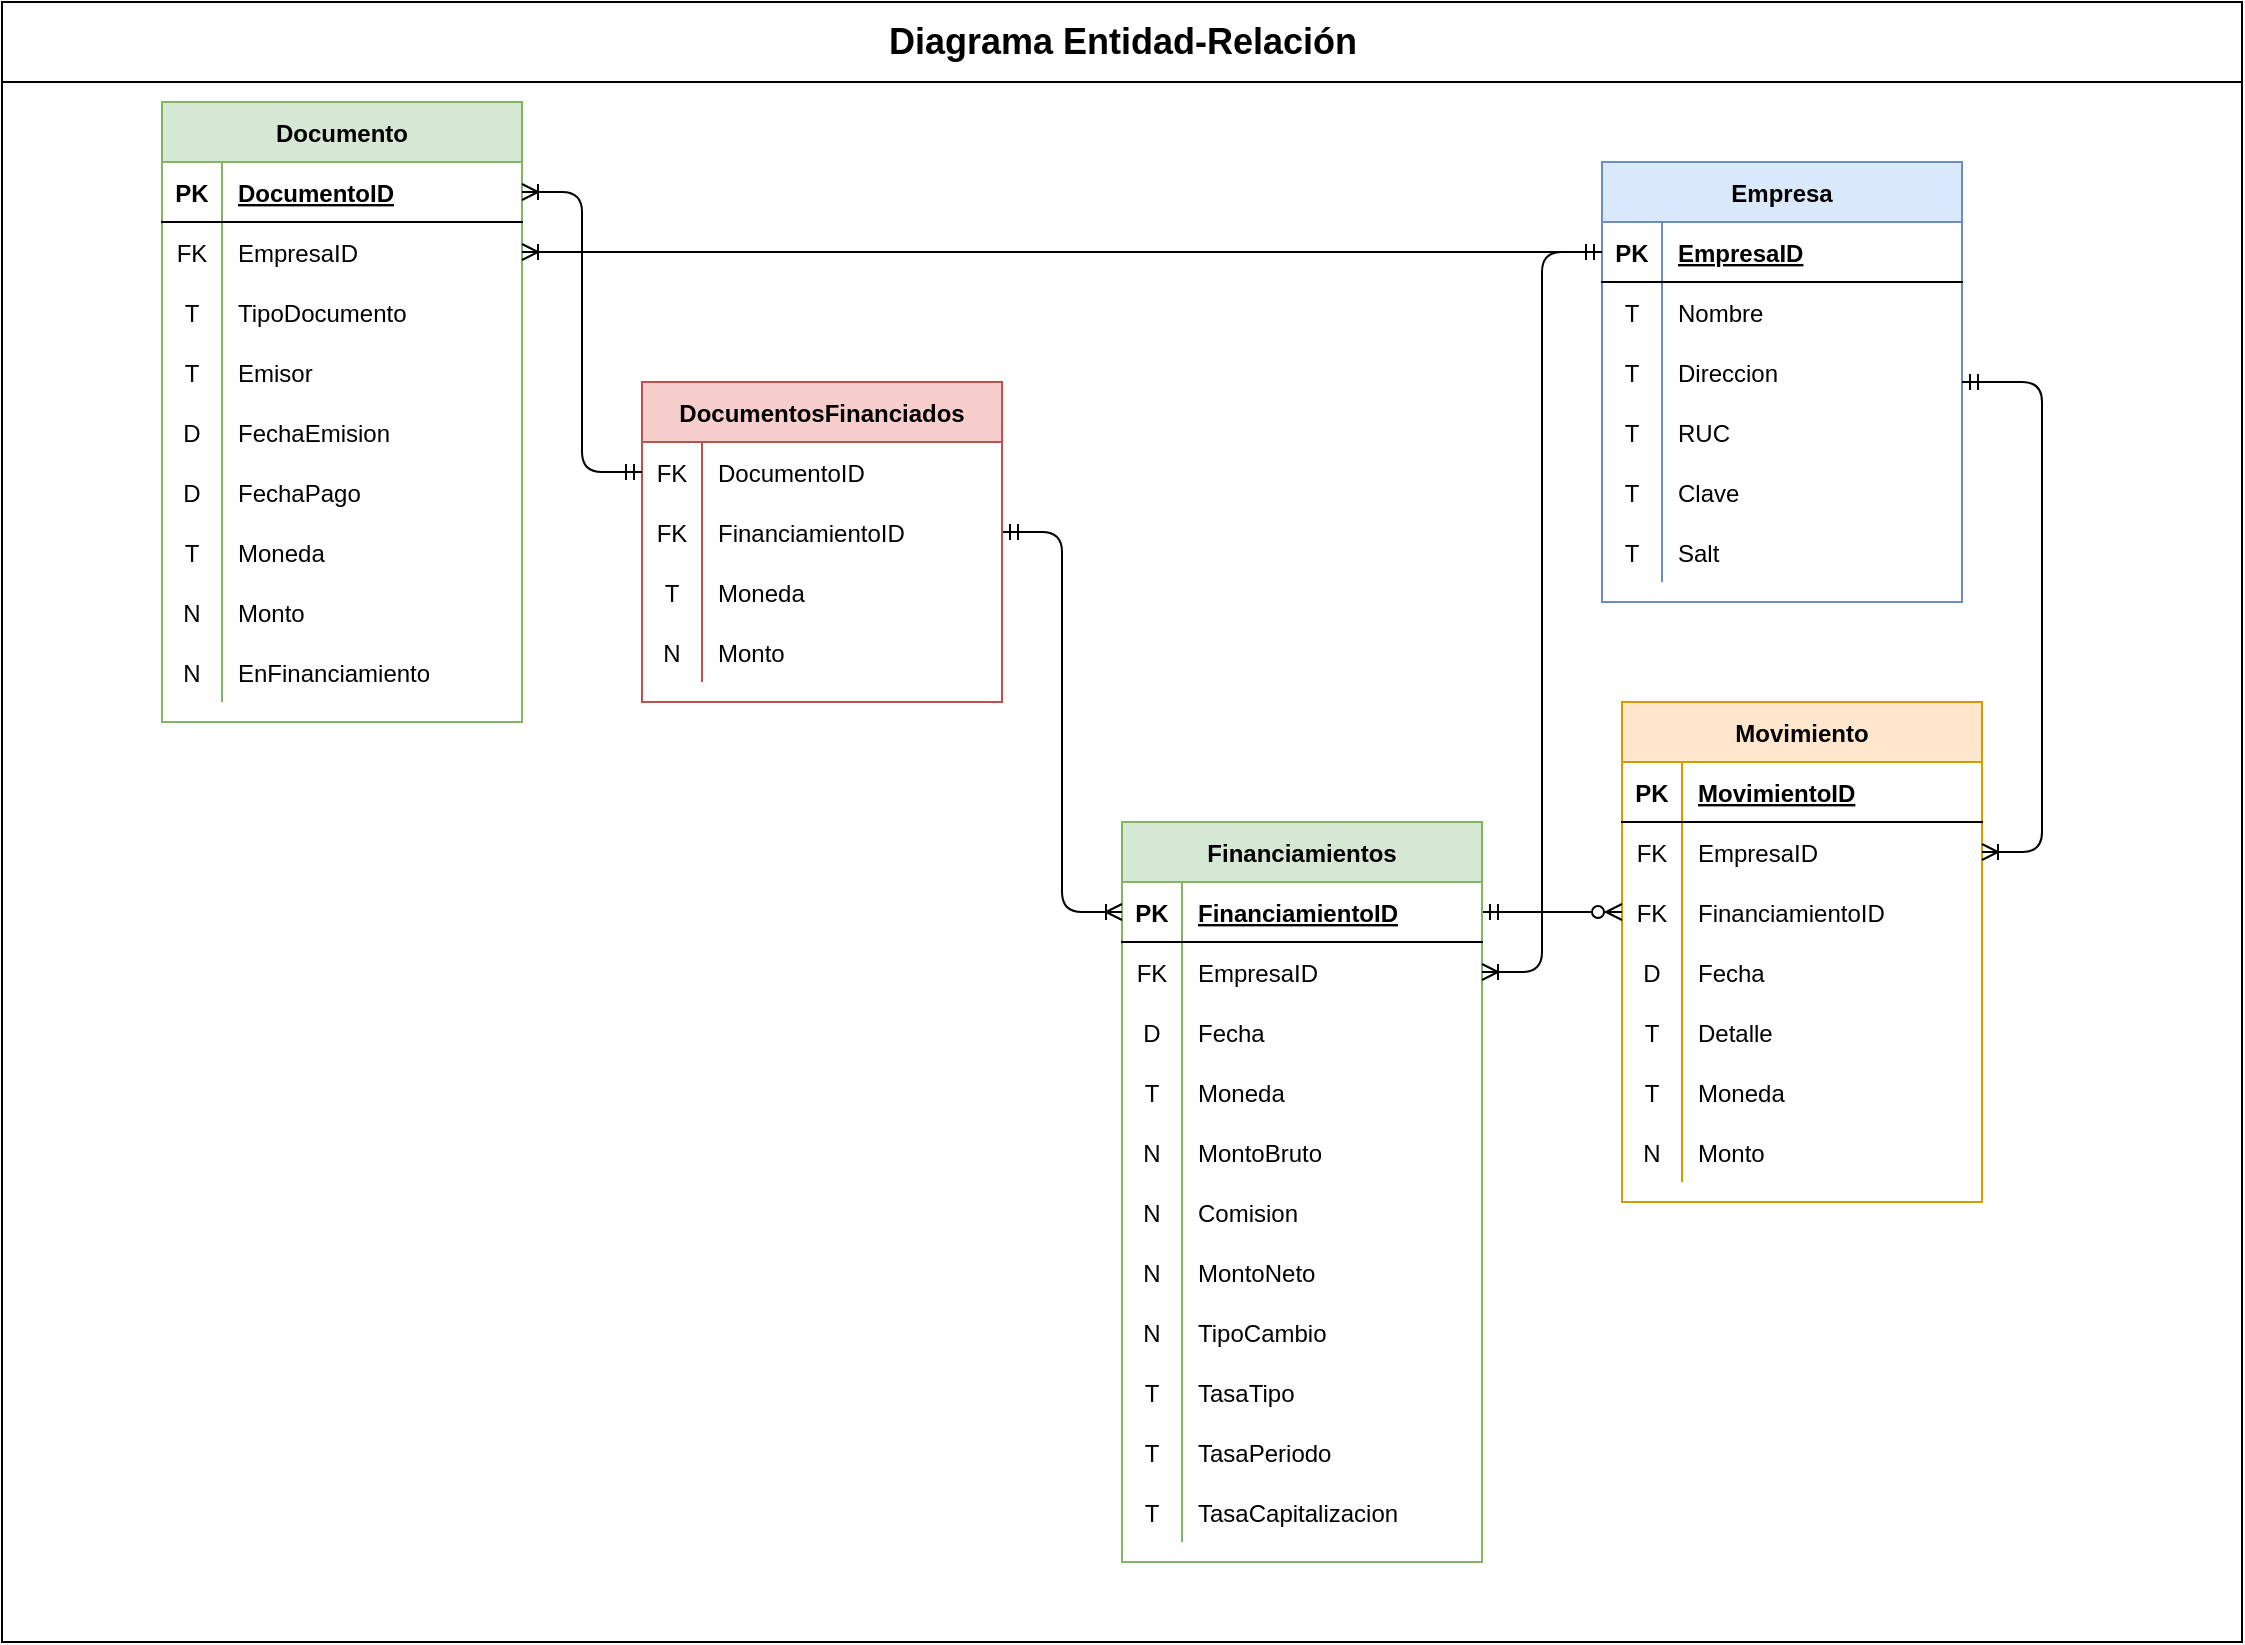 <mxfile version="14.1.8" type="device"><diagram id="R2lEEEUBdFMjLlhIrx00" name="Page-1"><mxGraphModel dx="2530" dy="1012" grid="1" gridSize="10" guides="1" tooltips="1" connect="1" arrows="1" fold="1" page="0" pageScale="1" pageWidth="850" pageHeight="1100" math="0" shadow="0" extFonts="Permanent Marker^https://fonts.googleapis.com/css?family=Permanent+Marker"><root><mxCell id="0"/><mxCell id="1" parent="0"/><mxCell id="GSXAd1_FBplL3ktPGhkW-10" value="&lt;font style=&quot;font-size: 18px&quot;&gt;Diagrama Entidad-Relación&lt;/font&gt;" style="swimlane;html=1;startSize=40;horizontal=1;containerType=tree;" vertex="1" parent="1"><mxGeometry x="-440" y="80" width="1120" height="820" as="geometry"/></mxCell><mxCell id="9d9rMUYUppP-41sKv0BX-1" value="Empresa" style="shape=table;startSize=30;container=1;collapsible=1;childLayout=tableLayout;fixedRows=1;rowLines=0;fontStyle=1;align=center;resizeLast=1;fillColor=#dae8fc;strokeColor=#6c8ebf;" parent="GSXAd1_FBplL3ktPGhkW-10" vertex="1"><mxGeometry x="800" y="80" width="180" height="220" as="geometry"/></mxCell><mxCell id="9d9rMUYUppP-41sKv0BX-2" value="" style="shape=partialRectangle;collapsible=0;dropTarget=0;pointerEvents=0;fillColor=none;top=0;left=0;bottom=1;right=0;points=[[0,0.5],[1,0.5]];portConstraint=eastwest;" parent="9d9rMUYUppP-41sKv0BX-1" vertex="1"><mxGeometry y="30" width="180" height="30" as="geometry"/></mxCell><mxCell id="9d9rMUYUppP-41sKv0BX-3" value="PK" style="shape=partialRectangle;connectable=0;fillColor=none;top=0;left=0;bottom=0;right=0;fontStyle=1;overflow=hidden;" parent="9d9rMUYUppP-41sKv0BX-2" vertex="1"><mxGeometry width="30" height="30" as="geometry"/></mxCell><mxCell id="9d9rMUYUppP-41sKv0BX-4" value="EmpresaID" style="shape=partialRectangle;connectable=0;fillColor=none;top=0;left=0;bottom=0;right=0;align=left;spacingLeft=6;fontStyle=5;overflow=hidden;" parent="9d9rMUYUppP-41sKv0BX-2" vertex="1"><mxGeometry x="30" width="150" height="30" as="geometry"/></mxCell><mxCell id="9d9rMUYUppP-41sKv0BX-5" value="" style="shape=partialRectangle;collapsible=0;dropTarget=0;pointerEvents=0;fillColor=none;top=0;left=0;bottom=0;right=0;points=[[0,0.5],[1,0.5]];portConstraint=eastwest;" parent="9d9rMUYUppP-41sKv0BX-1" vertex="1"><mxGeometry y="60" width="180" height="30" as="geometry"/></mxCell><mxCell id="9d9rMUYUppP-41sKv0BX-6" value="T" style="shape=partialRectangle;connectable=0;fillColor=none;top=0;left=0;bottom=0;right=0;editable=1;overflow=hidden;" parent="9d9rMUYUppP-41sKv0BX-5" vertex="1"><mxGeometry width="30" height="30" as="geometry"/></mxCell><mxCell id="9d9rMUYUppP-41sKv0BX-7" value="Nombre" style="shape=partialRectangle;connectable=0;fillColor=none;top=0;left=0;bottom=0;right=0;align=left;spacingLeft=6;overflow=hidden;" parent="9d9rMUYUppP-41sKv0BX-5" vertex="1"><mxGeometry x="30" width="150" height="30" as="geometry"/></mxCell><mxCell id="9d9rMUYUppP-41sKv0BX-8" value="" style="shape=partialRectangle;collapsible=0;dropTarget=0;pointerEvents=0;fillColor=none;top=0;left=0;bottom=0;right=0;points=[[0,0.5],[1,0.5]];portConstraint=eastwest;" parent="9d9rMUYUppP-41sKv0BX-1" vertex="1"><mxGeometry y="90" width="180" height="30" as="geometry"/></mxCell><mxCell id="9d9rMUYUppP-41sKv0BX-9" value="T" style="shape=partialRectangle;connectable=0;fillColor=none;top=0;left=0;bottom=0;right=0;editable=1;overflow=hidden;" parent="9d9rMUYUppP-41sKv0BX-8" vertex="1"><mxGeometry width="30" height="30" as="geometry"/></mxCell><mxCell id="9d9rMUYUppP-41sKv0BX-10" value="Direccion" style="shape=partialRectangle;connectable=0;fillColor=none;top=0;left=0;bottom=0;right=0;align=left;spacingLeft=6;overflow=hidden;" parent="9d9rMUYUppP-41sKv0BX-8" vertex="1"><mxGeometry x="30" width="150" height="30" as="geometry"/></mxCell><mxCell id="RMCbwjhq2Okj2LIoftDb-1" value="" style="shape=partialRectangle;collapsible=0;dropTarget=0;pointerEvents=0;fillColor=none;top=0;left=0;bottom=0;right=0;points=[[0,0.5],[1,0.5]];portConstraint=eastwest;" parent="9d9rMUYUppP-41sKv0BX-1" vertex="1"><mxGeometry y="120" width="180" height="30" as="geometry"/></mxCell><mxCell id="RMCbwjhq2Okj2LIoftDb-2" value="T" style="shape=partialRectangle;connectable=0;fillColor=none;top=0;left=0;bottom=0;right=0;editable=1;overflow=hidden;" parent="RMCbwjhq2Okj2LIoftDb-1" vertex="1"><mxGeometry width="30" height="30" as="geometry"/></mxCell><mxCell id="RMCbwjhq2Okj2LIoftDb-3" value="RUC" style="shape=partialRectangle;connectable=0;fillColor=none;top=0;left=0;bottom=0;right=0;align=left;spacingLeft=6;overflow=hidden;" parent="RMCbwjhq2Okj2LIoftDb-1" vertex="1"><mxGeometry x="30" width="150" height="30" as="geometry"/></mxCell><mxCell id="RMCbwjhq2Okj2LIoftDb-4" value="" style="shape=partialRectangle;collapsible=0;dropTarget=0;pointerEvents=0;fillColor=none;top=0;left=0;bottom=0;right=0;points=[[0,0.5],[1,0.5]];portConstraint=eastwest;" parent="9d9rMUYUppP-41sKv0BX-1" vertex="1"><mxGeometry y="150" width="180" height="30" as="geometry"/></mxCell><mxCell id="RMCbwjhq2Okj2LIoftDb-5" value="T" style="shape=partialRectangle;connectable=0;fillColor=none;top=0;left=0;bottom=0;right=0;editable=1;overflow=hidden;" parent="RMCbwjhq2Okj2LIoftDb-4" vertex="1"><mxGeometry width="30" height="30" as="geometry"/></mxCell><mxCell id="RMCbwjhq2Okj2LIoftDb-6" value="Clave" style="shape=partialRectangle;connectable=0;fillColor=none;top=0;left=0;bottom=0;right=0;align=left;spacingLeft=6;overflow=hidden;" parent="RMCbwjhq2Okj2LIoftDb-4" vertex="1"><mxGeometry x="30" width="150" height="30" as="geometry"/></mxCell><mxCell id="RMCbwjhq2Okj2LIoftDb-7" value="" style="shape=partialRectangle;collapsible=0;dropTarget=0;pointerEvents=0;fillColor=none;top=0;left=0;bottom=0;right=0;points=[[0,0.5],[1,0.5]];portConstraint=eastwest;" parent="9d9rMUYUppP-41sKv0BX-1" vertex="1"><mxGeometry y="180" width="180" height="30" as="geometry"/></mxCell><mxCell id="RMCbwjhq2Okj2LIoftDb-8" value="T" style="shape=partialRectangle;connectable=0;fillColor=none;top=0;left=0;bottom=0;right=0;editable=1;overflow=hidden;" parent="RMCbwjhq2Okj2LIoftDb-7" vertex="1"><mxGeometry width="30" height="30" as="geometry"/></mxCell><mxCell id="RMCbwjhq2Okj2LIoftDb-9" value="Salt" style="shape=partialRectangle;connectable=0;fillColor=none;top=0;left=0;bottom=0;right=0;align=left;spacingLeft=6;overflow=hidden;" parent="RMCbwjhq2Okj2LIoftDb-7" vertex="1"><mxGeometry x="30" width="150" height="30" as="geometry"/></mxCell><mxCell id="9d9rMUYUppP-41sKv0BX-14" value="Documento" style="shape=table;startSize=30;container=1;collapsible=1;childLayout=tableLayout;fixedRows=1;rowLines=0;fontStyle=1;align=center;resizeLast=1;fillColor=#d5e8d4;strokeColor=#82b366;" parent="GSXAd1_FBplL3ktPGhkW-10" vertex="1"><mxGeometry x="80" y="50" width="180" height="310" as="geometry"/></mxCell><mxCell id="9d9rMUYUppP-41sKv0BX-15" value="" style="shape=partialRectangle;collapsible=0;dropTarget=0;pointerEvents=0;fillColor=none;top=0;left=0;bottom=1;right=0;points=[[0,0.5],[1,0.5]];portConstraint=eastwest;" parent="9d9rMUYUppP-41sKv0BX-14" vertex="1"><mxGeometry y="30" width="180" height="30" as="geometry"/></mxCell><mxCell id="9d9rMUYUppP-41sKv0BX-16" value="PK" style="shape=partialRectangle;connectable=0;fillColor=none;top=0;left=0;bottom=0;right=0;fontStyle=1;overflow=hidden;" parent="9d9rMUYUppP-41sKv0BX-15" vertex="1"><mxGeometry width="30" height="30" as="geometry"/></mxCell><mxCell id="9d9rMUYUppP-41sKv0BX-17" value="DocumentoID" style="shape=partialRectangle;connectable=0;fillColor=none;top=0;left=0;bottom=0;right=0;align=left;spacingLeft=6;fontStyle=5;overflow=hidden;" parent="9d9rMUYUppP-41sKv0BX-15" vertex="1"><mxGeometry x="30" width="150" height="30" as="geometry"/></mxCell><mxCell id="9d9rMUYUppP-41sKv0BX-27" value="" style="shape=partialRectangle;collapsible=0;dropTarget=0;pointerEvents=0;fillColor=none;top=0;left=0;bottom=0;right=0;points=[[0,0.5],[1,0.5]];portConstraint=eastwest;" parent="9d9rMUYUppP-41sKv0BX-14" vertex="1"><mxGeometry y="60" width="180" height="30" as="geometry"/></mxCell><mxCell id="9d9rMUYUppP-41sKv0BX-28" value="FK" style="shape=partialRectangle;connectable=0;fillColor=none;top=0;left=0;bottom=0;right=0;fontStyle=0;overflow=hidden;" parent="9d9rMUYUppP-41sKv0BX-27" vertex="1"><mxGeometry width="30" height="30" as="geometry"/></mxCell><mxCell id="9d9rMUYUppP-41sKv0BX-29" value="EmpresaID" style="shape=partialRectangle;connectable=0;fillColor=none;top=0;left=0;bottom=0;right=0;align=left;spacingLeft=6;fontStyle=0;overflow=hidden;" parent="9d9rMUYUppP-41sKv0BX-27" vertex="1"><mxGeometry x="30" width="150" height="30" as="geometry"/></mxCell><mxCell id="9d9rMUYUppP-41sKv0BX-18" value="" style="shape=partialRectangle;collapsible=0;dropTarget=0;pointerEvents=0;fillColor=none;top=0;left=0;bottom=0;right=0;points=[[0,0.5],[1,0.5]];portConstraint=eastwest;" parent="9d9rMUYUppP-41sKv0BX-14" vertex="1"><mxGeometry y="90" width="180" height="30" as="geometry"/></mxCell><mxCell id="9d9rMUYUppP-41sKv0BX-19" value="T" style="shape=partialRectangle;connectable=0;fillColor=none;top=0;left=0;bottom=0;right=0;editable=1;overflow=hidden;" parent="9d9rMUYUppP-41sKv0BX-18" vertex="1"><mxGeometry width="30" height="30" as="geometry"/></mxCell><mxCell id="9d9rMUYUppP-41sKv0BX-20" value="TipoDocumento" style="shape=partialRectangle;connectable=0;fillColor=none;top=0;left=0;bottom=0;right=0;align=left;spacingLeft=6;overflow=hidden;" parent="9d9rMUYUppP-41sKv0BX-18" vertex="1"><mxGeometry x="30" width="150" height="30" as="geometry"/></mxCell><mxCell id="9d9rMUYUppP-41sKv0BX-21" value="" style="shape=partialRectangle;collapsible=0;dropTarget=0;pointerEvents=0;fillColor=none;top=0;left=0;bottom=0;right=0;points=[[0,0.5],[1,0.5]];portConstraint=eastwest;" parent="9d9rMUYUppP-41sKv0BX-14" vertex="1"><mxGeometry y="120" width="180" height="30" as="geometry"/></mxCell><mxCell id="9d9rMUYUppP-41sKv0BX-22" value="T" style="shape=partialRectangle;connectable=0;fillColor=none;top=0;left=0;bottom=0;right=0;editable=1;overflow=hidden;" parent="9d9rMUYUppP-41sKv0BX-21" vertex="1"><mxGeometry width="30" height="30" as="geometry"/></mxCell><mxCell id="9d9rMUYUppP-41sKv0BX-23" value="Emisor" style="shape=partialRectangle;connectable=0;fillColor=none;top=0;left=0;bottom=0;right=0;align=left;spacingLeft=6;overflow=hidden;" parent="9d9rMUYUppP-41sKv0BX-21" vertex="1"><mxGeometry x="30" width="150" height="30" as="geometry"/></mxCell><mxCell id="9d9rMUYUppP-41sKv0BX-34" value="" style="shape=partialRectangle;collapsible=0;dropTarget=0;pointerEvents=0;fillColor=none;top=0;left=0;bottom=0;right=0;points=[[0,0.5],[1,0.5]];portConstraint=eastwest;" parent="9d9rMUYUppP-41sKv0BX-14" vertex="1"><mxGeometry y="150" width="180" height="30" as="geometry"/></mxCell><mxCell id="9d9rMUYUppP-41sKv0BX-35" value="D" style="shape=partialRectangle;connectable=0;fillColor=none;top=0;left=0;bottom=0;right=0;editable=1;overflow=hidden;" parent="9d9rMUYUppP-41sKv0BX-34" vertex="1"><mxGeometry width="30" height="30" as="geometry"/></mxCell><mxCell id="9d9rMUYUppP-41sKv0BX-36" value="FechaEmision" style="shape=partialRectangle;connectable=0;fillColor=none;top=0;left=0;bottom=0;right=0;align=left;spacingLeft=6;overflow=hidden;" parent="9d9rMUYUppP-41sKv0BX-34" vertex="1"><mxGeometry x="30" width="150" height="30" as="geometry"/></mxCell><mxCell id="9d9rMUYUppP-41sKv0BX-120" value="" style="shape=partialRectangle;collapsible=0;dropTarget=0;pointerEvents=0;fillColor=none;top=0;left=0;bottom=0;right=0;points=[[0,0.5],[1,0.5]];portConstraint=eastwest;" parent="9d9rMUYUppP-41sKv0BX-14" vertex="1"><mxGeometry y="180" width="180" height="30" as="geometry"/></mxCell><mxCell id="9d9rMUYUppP-41sKv0BX-121" value="D" style="shape=partialRectangle;connectable=0;fillColor=none;top=0;left=0;bottom=0;right=0;editable=1;overflow=hidden;" parent="9d9rMUYUppP-41sKv0BX-120" vertex="1"><mxGeometry width="30" height="30" as="geometry"/></mxCell><mxCell id="9d9rMUYUppP-41sKv0BX-122" value="FechaPago" style="shape=partialRectangle;connectable=0;fillColor=none;top=0;left=0;bottom=0;right=0;align=left;spacingLeft=6;overflow=hidden;" parent="9d9rMUYUppP-41sKv0BX-120" vertex="1"><mxGeometry x="30" width="150" height="30" as="geometry"/></mxCell><mxCell id="9d9rMUYUppP-41sKv0BX-31" value="" style="shape=partialRectangle;collapsible=0;dropTarget=0;pointerEvents=0;fillColor=none;top=0;left=0;bottom=0;right=0;points=[[0,0.5],[1,0.5]];portConstraint=eastwest;" parent="9d9rMUYUppP-41sKv0BX-14" vertex="1"><mxGeometry y="210" width="180" height="30" as="geometry"/></mxCell><mxCell id="9d9rMUYUppP-41sKv0BX-32" value="T" style="shape=partialRectangle;connectable=0;fillColor=none;top=0;left=0;bottom=0;right=0;editable=1;overflow=hidden;" parent="9d9rMUYUppP-41sKv0BX-31" vertex="1"><mxGeometry width="30" height="30" as="geometry"/></mxCell><mxCell id="9d9rMUYUppP-41sKv0BX-33" value="Moneda" style="shape=partialRectangle;connectable=0;fillColor=none;top=0;left=0;bottom=0;right=0;align=left;spacingLeft=6;overflow=hidden;" parent="9d9rMUYUppP-41sKv0BX-31" vertex="1"><mxGeometry x="30" width="150" height="30" as="geometry"/></mxCell><mxCell id="9d9rMUYUppP-41sKv0BX-24" value="" style="shape=partialRectangle;collapsible=0;dropTarget=0;pointerEvents=0;fillColor=none;top=0;left=0;bottom=0;right=0;points=[[0,0.5],[1,0.5]];portConstraint=eastwest;" parent="9d9rMUYUppP-41sKv0BX-14" vertex="1"><mxGeometry y="240" width="180" height="30" as="geometry"/></mxCell><mxCell id="9d9rMUYUppP-41sKv0BX-25" value="N" style="shape=partialRectangle;connectable=0;fillColor=none;top=0;left=0;bottom=0;right=0;editable=1;overflow=hidden;" parent="9d9rMUYUppP-41sKv0BX-24" vertex="1"><mxGeometry width="30" height="30" as="geometry"/></mxCell><mxCell id="9d9rMUYUppP-41sKv0BX-26" value="Monto" style="shape=partialRectangle;connectable=0;fillColor=none;top=0;left=0;bottom=0;right=0;align=left;spacingLeft=6;overflow=hidden;" parent="9d9rMUYUppP-41sKv0BX-24" vertex="1"><mxGeometry x="30" width="150" height="30" as="geometry"/></mxCell><mxCell id="9d9rMUYUppP-41sKv0BX-37" value="" style="shape=partialRectangle;collapsible=0;dropTarget=0;pointerEvents=0;fillColor=none;top=0;left=0;bottom=0;right=0;points=[[0,0.5],[1,0.5]];portConstraint=eastwest;" parent="9d9rMUYUppP-41sKv0BX-14" vertex="1"><mxGeometry y="270" width="180" height="30" as="geometry"/></mxCell><mxCell id="9d9rMUYUppP-41sKv0BX-38" value="N" style="shape=partialRectangle;connectable=0;fillColor=none;top=0;left=0;bottom=0;right=0;editable=1;overflow=hidden;" parent="9d9rMUYUppP-41sKv0BX-37" vertex="1"><mxGeometry width="30" height="30" as="geometry"/></mxCell><mxCell id="9d9rMUYUppP-41sKv0BX-39" value="EnFinanciamiento" style="shape=partialRectangle;connectable=0;fillColor=none;top=0;left=0;bottom=0;right=0;align=left;spacingLeft=6;overflow=hidden;" parent="9d9rMUYUppP-41sKv0BX-37" vertex="1"><mxGeometry x="30" width="150" height="30" as="geometry"/></mxCell><mxCell id="9d9rMUYUppP-41sKv0BX-53" value="Movimiento" style="shape=table;startSize=30;container=1;collapsible=1;childLayout=tableLayout;fixedRows=1;rowLines=0;fontStyle=1;align=center;resizeLast=1;fillColor=#ffe6cc;strokeColor=#d79b00;" parent="GSXAd1_FBplL3ktPGhkW-10" vertex="1"><mxGeometry x="810" y="350" width="180" height="250" as="geometry"/></mxCell><mxCell id="9d9rMUYUppP-41sKv0BX-54" value="" style="shape=partialRectangle;collapsible=0;dropTarget=0;pointerEvents=0;fillColor=none;top=0;left=0;bottom=1;right=0;points=[[0,0.5],[1,0.5]];portConstraint=eastwest;" parent="9d9rMUYUppP-41sKv0BX-53" vertex="1"><mxGeometry y="30" width="180" height="30" as="geometry"/></mxCell><mxCell id="9d9rMUYUppP-41sKv0BX-55" value="PK" style="shape=partialRectangle;connectable=0;fillColor=none;top=0;left=0;bottom=0;right=0;fontStyle=1;overflow=hidden;" parent="9d9rMUYUppP-41sKv0BX-54" vertex="1"><mxGeometry width="30" height="30" as="geometry"/></mxCell><mxCell id="9d9rMUYUppP-41sKv0BX-56" value="MovimientoID" style="shape=partialRectangle;connectable=0;fillColor=none;top=0;left=0;bottom=0;right=0;align=left;spacingLeft=6;fontStyle=5;overflow=hidden;" parent="9d9rMUYUppP-41sKv0BX-54" vertex="1"><mxGeometry x="30" width="150" height="30" as="geometry"/></mxCell><mxCell id="9d9rMUYUppP-41sKv0BX-79" value="" style="shape=partialRectangle;collapsible=0;dropTarget=0;pointerEvents=0;fillColor=none;top=0;left=0;bottom=0;right=0;points=[[0,0.5],[1,0.5]];portConstraint=eastwest;" parent="9d9rMUYUppP-41sKv0BX-53" vertex="1"><mxGeometry y="60" width="180" height="30" as="geometry"/></mxCell><mxCell id="9d9rMUYUppP-41sKv0BX-80" value="FK" style="shape=partialRectangle;connectable=0;fillColor=none;top=0;left=0;bottom=0;right=0;fontStyle=0;overflow=hidden;" parent="9d9rMUYUppP-41sKv0BX-79" vertex="1"><mxGeometry width="30" height="30" as="geometry"/></mxCell><mxCell id="9d9rMUYUppP-41sKv0BX-81" value="EmpresaID" style="shape=partialRectangle;connectable=0;fillColor=none;top=0;left=0;bottom=0;right=0;align=left;spacingLeft=6;fontStyle=0;overflow=hidden;" parent="9d9rMUYUppP-41sKv0BX-79" vertex="1"><mxGeometry x="30" width="150" height="30" as="geometry"/></mxCell><mxCell id="9d9rMUYUppP-41sKv0BX-57" value="" style="shape=partialRectangle;collapsible=0;dropTarget=0;pointerEvents=0;fillColor=none;top=0;left=0;bottom=0;right=0;points=[[0,0.5],[1,0.5]];portConstraint=eastwest;" parent="9d9rMUYUppP-41sKv0BX-53" vertex="1"><mxGeometry y="90" width="180" height="30" as="geometry"/></mxCell><mxCell id="9d9rMUYUppP-41sKv0BX-58" value="FK" style="shape=partialRectangle;connectable=0;fillColor=none;top=0;left=0;bottom=0;right=0;editable=1;overflow=hidden;" parent="9d9rMUYUppP-41sKv0BX-57" vertex="1"><mxGeometry width="30" height="30" as="geometry"/></mxCell><mxCell id="9d9rMUYUppP-41sKv0BX-59" value="FinanciamientoID" style="shape=partialRectangle;connectable=0;fillColor=none;top=0;left=0;bottom=0;right=0;align=left;spacingLeft=6;overflow=hidden;" parent="9d9rMUYUppP-41sKv0BX-57" vertex="1"><mxGeometry x="30" width="150" height="30" as="geometry"/></mxCell><mxCell id="9d9rMUYUppP-41sKv0BX-60" value="" style="shape=partialRectangle;collapsible=0;dropTarget=0;pointerEvents=0;fillColor=none;top=0;left=0;bottom=0;right=0;points=[[0,0.5],[1,0.5]];portConstraint=eastwest;" parent="9d9rMUYUppP-41sKv0BX-53" vertex="1"><mxGeometry y="120" width="180" height="30" as="geometry"/></mxCell><mxCell id="9d9rMUYUppP-41sKv0BX-61" value="D" style="shape=partialRectangle;connectable=0;fillColor=none;top=0;left=0;bottom=0;right=0;editable=1;overflow=hidden;" parent="9d9rMUYUppP-41sKv0BX-60" vertex="1"><mxGeometry width="30" height="30" as="geometry"/></mxCell><mxCell id="9d9rMUYUppP-41sKv0BX-62" value="Fecha" style="shape=partialRectangle;connectable=0;fillColor=none;top=0;left=0;bottom=0;right=0;align=left;spacingLeft=6;overflow=hidden;" parent="9d9rMUYUppP-41sKv0BX-60" vertex="1"><mxGeometry x="30" width="150" height="30" as="geometry"/></mxCell><mxCell id="2" value="" style="shape=partialRectangle;collapsible=0;dropTarget=0;pointerEvents=0;fillColor=none;top=0;left=0;bottom=0;right=0;points=[[0,0.5],[1,0.5]];portConstraint=eastwest;" parent="9d9rMUYUppP-41sKv0BX-53" vertex="1"><mxGeometry y="150" width="180" height="30" as="geometry"/></mxCell><mxCell id="3" value="T" style="shape=partialRectangle;connectable=0;fillColor=none;top=0;left=0;bottom=0;right=0;editable=1;overflow=hidden;" parent="2" vertex="1"><mxGeometry width="30" height="30" as="geometry"/></mxCell><mxCell id="4" value="Detalle" style="shape=partialRectangle;connectable=0;fillColor=none;top=0;left=0;bottom=0;right=0;align=left;spacingLeft=6;overflow=hidden;" parent="2" vertex="1"><mxGeometry x="30" width="150" height="30" as="geometry"/></mxCell><mxCell id="9d9rMUYUppP-41sKv0BX-73" value="" style="shape=partialRectangle;collapsible=0;dropTarget=0;pointerEvents=0;fillColor=none;top=0;left=0;bottom=0;right=0;points=[[0,0.5],[1,0.5]];portConstraint=eastwest;" parent="9d9rMUYUppP-41sKv0BX-53" vertex="1"><mxGeometry y="180" width="180" height="30" as="geometry"/></mxCell><mxCell id="9d9rMUYUppP-41sKv0BX-74" value="T" style="shape=partialRectangle;connectable=0;fillColor=none;top=0;left=0;bottom=0;right=0;editable=1;overflow=hidden;" parent="9d9rMUYUppP-41sKv0BX-73" vertex="1"><mxGeometry width="30" height="30" as="geometry"/></mxCell><mxCell id="9d9rMUYUppP-41sKv0BX-75" value="Moneda" style="shape=partialRectangle;connectable=0;fillColor=none;top=0;left=0;bottom=0;right=0;align=left;spacingLeft=6;overflow=hidden;" parent="9d9rMUYUppP-41sKv0BX-73" vertex="1"><mxGeometry x="30" width="150" height="30" as="geometry"/></mxCell><mxCell id="9d9rMUYUppP-41sKv0BX-63" value="" style="shape=partialRectangle;collapsible=0;dropTarget=0;pointerEvents=0;fillColor=none;top=0;left=0;bottom=0;right=0;points=[[0,0.5],[1,0.5]];portConstraint=eastwest;" parent="9d9rMUYUppP-41sKv0BX-53" vertex="1"><mxGeometry y="210" width="180" height="30" as="geometry"/></mxCell><mxCell id="9d9rMUYUppP-41sKv0BX-64" value="N" style="shape=partialRectangle;connectable=0;fillColor=none;top=0;left=0;bottom=0;right=0;editable=1;overflow=hidden;" parent="9d9rMUYUppP-41sKv0BX-63" vertex="1"><mxGeometry width="30" height="30" as="geometry"/></mxCell><mxCell id="9d9rMUYUppP-41sKv0BX-65" value="Monto" style="shape=partialRectangle;connectable=0;fillColor=none;top=0;left=0;bottom=0;right=0;align=left;spacingLeft=6;overflow=hidden;" parent="9d9rMUYUppP-41sKv0BX-63" vertex="1"><mxGeometry x="30" width="150" height="30" as="geometry"/></mxCell><mxCell id="9d9rMUYUppP-41sKv0BX-82" value="" style="edgeStyle=entityRelationEdgeStyle;fontSize=12;html=1;endArrow=ERzeroToMany;startArrow=ERmandOne;exitX=1;exitY=0.5;exitDx=0;exitDy=0;entryX=0;entryY=0.5;entryDx=0;entryDy=0;" parent="GSXAd1_FBplL3ktPGhkW-10" source="9d9rMUYUppP-41sKv0BX-86" target="9d9rMUYUppP-41sKv0BX-57" edge="1"><mxGeometry width="100" height="100" relative="1" as="geometry"><mxPoint x="700" y="121" as="sourcePoint"/><mxPoint x="770" y="560" as="targetPoint"/></mxGeometry></mxCell><mxCell id="9d9rMUYUppP-41sKv0BX-83" value="" style="edgeStyle=entityRelationEdgeStyle;fontSize=12;html=1;endArrow=ERoneToMany;startArrow=ERmandOne;entryX=1;entryY=0.5;entryDx=0;entryDy=0;exitX=0;exitY=0.5;exitDx=0;exitDy=0;" parent="GSXAd1_FBplL3ktPGhkW-10" source="9d9rMUYUppP-41sKv0BX-2" target="9d9rMUYUppP-41sKv0BX-27" edge="1"><mxGeometry width="100" height="100" relative="1" as="geometry"><mxPoint x="510" y="41" as="sourcePoint"/><mxPoint x="770" y="241" as="targetPoint"/></mxGeometry></mxCell><mxCell id="9d9rMUYUppP-41sKv0BX-84" value="" style="edgeStyle=entityRelationEdgeStyle;fontSize=12;html=1;endArrow=ERoneToMany;startArrow=ERmandOne;" parent="GSXAd1_FBplL3ktPGhkW-10" source="9d9rMUYUppP-41sKv0BX-1" target="9d9rMUYUppP-41sKv0BX-79" edge="1"><mxGeometry width="100" height="100" relative="1" as="geometry"><mxPoint x="700" y="121" as="sourcePoint"/><mxPoint x="1080" y="410" as="targetPoint"/></mxGeometry></mxCell><mxCell id="9d9rMUYUppP-41sKv0BX-85" value="Financiamientos" style="shape=table;startSize=30;container=1;collapsible=1;childLayout=tableLayout;fixedRows=1;rowLines=0;fontStyle=1;align=center;resizeLast=1;fillColor=#d5e8d4;strokeColor=#82b366;" parent="GSXAd1_FBplL3ktPGhkW-10" vertex="1"><mxGeometry x="560" y="410" width="180" height="370" as="geometry"/></mxCell><mxCell id="9d9rMUYUppP-41sKv0BX-86" value="" style="shape=partialRectangle;collapsible=0;dropTarget=0;pointerEvents=0;fillColor=none;top=0;left=0;bottom=1;right=0;points=[[0,0.5],[1,0.5]];portConstraint=eastwest;" parent="9d9rMUYUppP-41sKv0BX-85" vertex="1"><mxGeometry y="30" width="180" height="30" as="geometry"/></mxCell><mxCell id="9d9rMUYUppP-41sKv0BX-87" value="PK" style="shape=partialRectangle;connectable=0;fillColor=none;top=0;left=0;bottom=0;right=0;fontStyle=1;overflow=hidden;" parent="9d9rMUYUppP-41sKv0BX-86" vertex="1"><mxGeometry width="30" height="30" as="geometry"/></mxCell><mxCell id="9d9rMUYUppP-41sKv0BX-88" value="FinanciamientoID" style="shape=partialRectangle;connectable=0;fillColor=none;top=0;left=0;bottom=0;right=0;align=left;spacingLeft=6;fontStyle=5;overflow=hidden;" parent="9d9rMUYUppP-41sKv0BX-86" vertex="1"><mxGeometry x="30" width="150" height="30" as="geometry"/></mxCell><mxCell id="RMCbwjhq2Okj2LIoftDb-24" value="" style="shape=partialRectangle;collapsible=0;dropTarget=0;pointerEvents=0;fillColor=none;top=0;left=0;bottom=0;right=0;points=[[0,0.5],[1,0.5]];portConstraint=eastwest;" parent="9d9rMUYUppP-41sKv0BX-85" vertex="1"><mxGeometry y="60" width="180" height="30" as="geometry"/></mxCell><mxCell id="RMCbwjhq2Okj2LIoftDb-25" value="FK" style="shape=partialRectangle;connectable=0;fillColor=none;top=0;left=0;bottom=0;right=0;fontStyle=0;overflow=hidden;" parent="RMCbwjhq2Okj2LIoftDb-24" vertex="1"><mxGeometry width="30" height="30" as="geometry"/></mxCell><mxCell id="RMCbwjhq2Okj2LIoftDb-26" value="EmpresaID" style="shape=partialRectangle;connectable=0;fillColor=none;top=0;left=0;bottom=0;right=0;align=left;spacingLeft=6;fontStyle=0;overflow=hidden;" parent="RMCbwjhq2Okj2LIoftDb-24" vertex="1"><mxGeometry x="30" width="150" height="30" as="geometry"/></mxCell><mxCell id="9d9rMUYUppP-41sKv0BX-92" value="" style="shape=partialRectangle;collapsible=0;dropTarget=0;pointerEvents=0;fillColor=none;top=0;left=0;bottom=0;right=0;points=[[0,0.5],[1,0.5]];portConstraint=eastwest;" parent="9d9rMUYUppP-41sKv0BX-85" vertex="1"><mxGeometry y="90" width="180" height="30" as="geometry"/></mxCell><mxCell id="9d9rMUYUppP-41sKv0BX-93" value="D" style="shape=partialRectangle;connectable=0;fillColor=none;top=0;left=0;bottom=0;right=0;editable=1;overflow=hidden;" parent="9d9rMUYUppP-41sKv0BX-92" vertex="1"><mxGeometry width="30" height="30" as="geometry"/></mxCell><mxCell id="9d9rMUYUppP-41sKv0BX-94" value="Fecha" style="shape=partialRectangle;connectable=0;fillColor=none;top=0;left=0;bottom=0;right=0;align=left;spacingLeft=6;overflow=hidden;" parent="9d9rMUYUppP-41sKv0BX-92" vertex="1"><mxGeometry x="30" width="150" height="30" as="geometry"/></mxCell><mxCell id="9d9rMUYUppP-41sKv0BX-95" value="" style="shape=partialRectangle;collapsible=0;dropTarget=0;pointerEvents=0;fillColor=none;top=0;left=0;bottom=0;right=0;points=[[0,0.5],[1,0.5]];portConstraint=eastwest;" parent="9d9rMUYUppP-41sKv0BX-85" vertex="1"><mxGeometry y="120" width="180" height="30" as="geometry"/></mxCell><mxCell id="9d9rMUYUppP-41sKv0BX-96" value="T" style="shape=partialRectangle;connectable=0;fillColor=none;top=0;left=0;bottom=0;right=0;editable=1;overflow=hidden;" parent="9d9rMUYUppP-41sKv0BX-95" vertex="1"><mxGeometry width="30" height="30" as="geometry"/></mxCell><mxCell id="9d9rMUYUppP-41sKv0BX-97" value="Moneda" style="shape=partialRectangle;connectable=0;fillColor=none;top=0;left=0;bottom=0;right=0;align=left;spacingLeft=6;overflow=hidden;" parent="9d9rMUYUppP-41sKv0BX-95" vertex="1"><mxGeometry x="30" width="150" height="30" as="geometry"/></mxCell><mxCell id="9d9rMUYUppP-41sKv0BX-98" value="" style="shape=partialRectangle;collapsible=0;dropTarget=0;pointerEvents=0;fillColor=none;top=0;left=0;bottom=0;right=0;points=[[0,0.5],[1,0.5]];portConstraint=eastwest;" parent="9d9rMUYUppP-41sKv0BX-85" vertex="1"><mxGeometry y="150" width="180" height="30" as="geometry"/></mxCell><mxCell id="9d9rMUYUppP-41sKv0BX-99" value="N" style="shape=partialRectangle;connectable=0;fillColor=none;top=0;left=0;bottom=0;right=0;editable=1;overflow=hidden;" parent="9d9rMUYUppP-41sKv0BX-98" vertex="1"><mxGeometry width="30" height="30" as="geometry"/></mxCell><mxCell id="9d9rMUYUppP-41sKv0BX-100" value="MontoBruto" style="shape=partialRectangle;connectable=0;fillColor=none;top=0;left=0;bottom=0;right=0;align=left;spacingLeft=6;overflow=hidden;" parent="9d9rMUYUppP-41sKv0BX-98" vertex="1"><mxGeometry x="30" width="150" height="30" as="geometry"/></mxCell><mxCell id="9d9rMUYUppP-41sKv0BX-108" value="" style="shape=partialRectangle;collapsible=0;dropTarget=0;pointerEvents=0;fillColor=none;top=0;left=0;bottom=0;right=0;points=[[0,0.5],[1,0.5]];portConstraint=eastwest;" parent="9d9rMUYUppP-41sKv0BX-85" vertex="1"><mxGeometry y="180" width="180" height="30" as="geometry"/></mxCell><mxCell id="9d9rMUYUppP-41sKv0BX-109" value="N" style="shape=partialRectangle;connectable=0;fillColor=none;top=0;left=0;bottom=0;right=0;editable=1;overflow=hidden;" parent="9d9rMUYUppP-41sKv0BX-108" vertex="1"><mxGeometry width="30" height="30" as="geometry"/></mxCell><mxCell id="9d9rMUYUppP-41sKv0BX-110" value="Comision" style="shape=partialRectangle;connectable=0;fillColor=none;top=0;left=0;bottom=0;right=0;align=left;spacingLeft=6;overflow=hidden;" parent="9d9rMUYUppP-41sKv0BX-108" vertex="1"><mxGeometry x="30" width="150" height="30" as="geometry"/></mxCell><mxCell id="9d9rMUYUppP-41sKv0BX-112" value="" style="shape=partialRectangle;collapsible=0;dropTarget=0;pointerEvents=0;fillColor=none;top=0;left=0;bottom=0;right=0;points=[[0,0.5],[1,0.5]];portConstraint=eastwest;" parent="9d9rMUYUppP-41sKv0BX-85" vertex="1"><mxGeometry y="210" width="180" height="30" as="geometry"/></mxCell><mxCell id="9d9rMUYUppP-41sKv0BX-113" value="N" style="shape=partialRectangle;connectable=0;fillColor=none;top=0;left=0;bottom=0;right=0;fontStyle=0;overflow=hidden;" parent="9d9rMUYUppP-41sKv0BX-112" vertex="1"><mxGeometry width="30" height="30" as="geometry"/></mxCell><mxCell id="9d9rMUYUppP-41sKv0BX-114" value="MontoNeto" style="shape=partialRectangle;connectable=0;fillColor=none;top=0;left=0;bottom=0;right=0;align=left;spacingLeft=6;fontStyle=0;overflow=hidden;" parent="9d9rMUYUppP-41sKv0BX-112" vertex="1"><mxGeometry x="30" width="150" height="30" as="geometry"/></mxCell><mxCell id="9d9rMUYUppP-41sKv0BX-101" value="" style="shape=partialRectangle;collapsible=0;dropTarget=0;pointerEvents=0;fillColor=none;top=0;left=0;bottom=0;right=0;points=[[0,0.5],[1,0.5]];portConstraint=eastwest;" parent="9d9rMUYUppP-41sKv0BX-85" vertex="1"><mxGeometry y="240" width="180" height="30" as="geometry"/></mxCell><mxCell id="9d9rMUYUppP-41sKv0BX-102" value="N" style="shape=partialRectangle;connectable=0;fillColor=none;top=0;left=0;bottom=0;right=0;editable=1;overflow=hidden;" parent="9d9rMUYUppP-41sKv0BX-101" vertex="1"><mxGeometry width="30" height="30" as="geometry"/></mxCell><mxCell id="9d9rMUYUppP-41sKv0BX-103" value="TipoCambio" style="shape=partialRectangle;connectable=0;fillColor=none;top=0;left=0;bottom=0;right=0;align=left;spacingLeft=6;overflow=hidden;" parent="9d9rMUYUppP-41sKv0BX-101" vertex="1"><mxGeometry x="30" width="150" height="30" as="geometry"/></mxCell><mxCell id="9d9rMUYUppP-41sKv0BX-115" value="" style="shape=partialRectangle;collapsible=0;dropTarget=0;pointerEvents=0;fillColor=none;top=0;left=0;bottom=0;right=0;points=[[0,0.5],[1,0.5]];portConstraint=eastwest;" parent="9d9rMUYUppP-41sKv0BX-85" vertex="1"><mxGeometry y="270" width="180" height="30" as="geometry"/></mxCell><mxCell id="9d9rMUYUppP-41sKv0BX-116" value="T" style="shape=partialRectangle;connectable=0;fillColor=none;top=0;left=0;bottom=0;right=0;editable=1;overflow=hidden;" parent="9d9rMUYUppP-41sKv0BX-115" vertex="1"><mxGeometry width="30" height="30" as="geometry"/></mxCell><mxCell id="9d9rMUYUppP-41sKv0BX-117" value="TasaTipo" style="shape=partialRectangle;connectable=0;fillColor=none;top=0;left=0;bottom=0;right=0;align=left;spacingLeft=6;overflow=hidden;" parent="9d9rMUYUppP-41sKv0BX-115" vertex="1"><mxGeometry x="30" width="150" height="30" as="geometry"/></mxCell><mxCell id="9d9rMUYUppP-41sKv0BX-126" value="" style="shape=partialRectangle;collapsible=0;dropTarget=0;pointerEvents=0;fillColor=none;top=0;left=0;bottom=0;right=0;points=[[0,0.5],[1,0.5]];portConstraint=eastwest;" parent="9d9rMUYUppP-41sKv0BX-85" vertex="1"><mxGeometry y="300" width="180" height="30" as="geometry"/></mxCell><mxCell id="9d9rMUYUppP-41sKv0BX-127" value="T" style="shape=partialRectangle;connectable=0;fillColor=none;top=0;left=0;bottom=0;right=0;editable=1;overflow=hidden;" parent="9d9rMUYUppP-41sKv0BX-126" vertex="1"><mxGeometry width="30" height="30" as="geometry"/></mxCell><mxCell id="9d9rMUYUppP-41sKv0BX-128" value="TasaPeriodo" style="shape=partialRectangle;connectable=0;fillColor=none;top=0;left=0;bottom=0;right=0;align=left;spacingLeft=6;overflow=hidden;" parent="9d9rMUYUppP-41sKv0BX-126" vertex="1"><mxGeometry x="30" width="150" height="30" as="geometry"/></mxCell><mxCell id="9d9rMUYUppP-41sKv0BX-129" value="" style="shape=partialRectangle;collapsible=0;dropTarget=0;pointerEvents=0;fillColor=none;top=0;left=0;bottom=0;right=0;points=[[0,0.5],[1,0.5]];portConstraint=eastwest;" parent="9d9rMUYUppP-41sKv0BX-85" vertex="1"><mxGeometry y="330" width="180" height="30" as="geometry"/></mxCell><mxCell id="9d9rMUYUppP-41sKv0BX-130" value="T" style="shape=partialRectangle;connectable=0;fillColor=none;top=0;left=0;bottom=0;right=0;editable=1;overflow=hidden;" parent="9d9rMUYUppP-41sKv0BX-129" vertex="1"><mxGeometry width="30" height="30" as="geometry"/></mxCell><mxCell id="9d9rMUYUppP-41sKv0BX-131" value="TasaCapitalizacion" style="shape=partialRectangle;connectable=0;fillColor=none;top=0;left=0;bottom=0;right=0;align=left;spacingLeft=6;overflow=hidden;" parent="9d9rMUYUppP-41sKv0BX-129" vertex="1"><mxGeometry x="30" width="150" height="30" as="geometry"/></mxCell><mxCell id="9d9rMUYUppP-41sKv0BX-118" value="" style="edgeStyle=entityRelationEdgeStyle;fontSize=12;html=1;endArrow=ERoneToMany;startArrow=ERmandOne;exitX=1;exitY=0.5;exitDx=0;exitDy=0;entryX=0;entryY=0.5;entryDx=0;entryDy=0;" parent="GSXAd1_FBplL3ktPGhkW-10" source="RMCbwjhq2Okj2LIoftDb-17" target="9d9rMUYUppP-41sKv0BX-86" edge="1"><mxGeometry width="100" height="100" relative="1" as="geometry"><mxPoint x="470" y="710" as="sourcePoint"/><mxPoint x="410" y="630" as="targetPoint"/></mxGeometry></mxCell><mxCell id="RMCbwjhq2Okj2LIoftDb-10" value="DocumentosFinanciados" style="shape=table;startSize=30;container=1;collapsible=1;childLayout=tableLayout;fixedRows=1;rowLines=0;fontStyle=1;align=center;resizeLast=1;fillColor=#f8cecc;strokeColor=#b85450;" parent="GSXAd1_FBplL3ktPGhkW-10" vertex="1"><mxGeometry x="320" y="190" width="180" height="160" as="geometry"/></mxCell><mxCell id="RMCbwjhq2Okj2LIoftDb-14" value="" style="shape=partialRectangle;collapsible=0;dropTarget=0;pointerEvents=0;fillColor=none;top=0;left=0;bottom=0;right=0;points=[[0,0.5],[1,0.5]];portConstraint=eastwest;" parent="RMCbwjhq2Okj2LIoftDb-10" vertex="1"><mxGeometry y="30" width="180" height="30" as="geometry"/></mxCell><mxCell id="RMCbwjhq2Okj2LIoftDb-15" value="FK" style="shape=partialRectangle;connectable=0;fillColor=none;top=0;left=0;bottom=0;right=0;editable=1;overflow=hidden;" parent="RMCbwjhq2Okj2LIoftDb-14" vertex="1"><mxGeometry width="30" height="30" as="geometry"/></mxCell><mxCell id="RMCbwjhq2Okj2LIoftDb-16" value="DocumentoID" style="shape=partialRectangle;connectable=0;fillColor=none;top=0;left=0;bottom=0;right=0;align=left;spacingLeft=6;overflow=hidden;" parent="RMCbwjhq2Okj2LIoftDb-14" vertex="1"><mxGeometry x="30" width="150" height="30" as="geometry"/></mxCell><mxCell id="RMCbwjhq2Okj2LIoftDb-17" value="" style="shape=partialRectangle;collapsible=0;dropTarget=0;pointerEvents=0;fillColor=none;top=0;left=0;bottom=0;right=0;points=[[0,0.5],[1,0.5]];portConstraint=eastwest;" parent="RMCbwjhq2Okj2LIoftDb-10" vertex="1"><mxGeometry y="60" width="180" height="30" as="geometry"/></mxCell><mxCell id="RMCbwjhq2Okj2LIoftDb-18" value="FK" style="shape=partialRectangle;connectable=0;fillColor=none;top=0;left=0;bottom=0;right=0;editable=1;overflow=hidden;" parent="RMCbwjhq2Okj2LIoftDb-17" vertex="1"><mxGeometry width="30" height="30" as="geometry"/></mxCell><mxCell id="RMCbwjhq2Okj2LIoftDb-19" value="FinanciamientoID" style="shape=partialRectangle;connectable=0;fillColor=none;top=0;left=0;bottom=0;right=0;align=left;spacingLeft=6;overflow=hidden;" parent="RMCbwjhq2Okj2LIoftDb-17" vertex="1"><mxGeometry x="30" width="150" height="30" as="geometry"/></mxCell><mxCell id="RMCbwjhq2Okj2LIoftDb-32" value="" style="shape=partialRectangle;collapsible=0;dropTarget=0;pointerEvents=0;fillColor=none;top=0;left=0;bottom=0;right=0;points=[[0,0.5],[1,0.5]];portConstraint=eastwest;" parent="RMCbwjhq2Okj2LIoftDb-10" vertex="1"><mxGeometry y="90" width="180" height="30" as="geometry"/></mxCell><mxCell id="RMCbwjhq2Okj2LIoftDb-33" value="T" style="shape=partialRectangle;connectable=0;fillColor=none;top=0;left=0;bottom=0;right=0;editable=1;overflow=hidden;" parent="RMCbwjhq2Okj2LIoftDb-32" vertex="1"><mxGeometry width="30" height="30" as="geometry"/></mxCell><mxCell id="RMCbwjhq2Okj2LIoftDb-34" value="Moneda" style="shape=partialRectangle;connectable=0;fillColor=none;top=0;left=0;bottom=0;right=0;align=left;spacingLeft=6;overflow=hidden;" parent="RMCbwjhq2Okj2LIoftDb-32" vertex="1"><mxGeometry x="30" width="150" height="30" as="geometry"/></mxCell><mxCell id="RMCbwjhq2Okj2LIoftDb-20" value="" style="shape=partialRectangle;collapsible=0;dropTarget=0;pointerEvents=0;fillColor=none;top=0;left=0;bottom=0;right=0;points=[[0,0.5],[1,0.5]];portConstraint=eastwest;" parent="RMCbwjhq2Okj2LIoftDb-10" vertex="1"><mxGeometry y="120" width="180" height="30" as="geometry"/></mxCell><mxCell id="RMCbwjhq2Okj2LIoftDb-21" value="N" style="shape=partialRectangle;connectable=0;fillColor=none;top=0;left=0;bottom=0;right=0;editable=1;overflow=hidden;" parent="RMCbwjhq2Okj2LIoftDb-20" vertex="1"><mxGeometry width="30" height="30" as="geometry"/></mxCell><mxCell id="RMCbwjhq2Okj2LIoftDb-22" value="Monto" style="shape=partialRectangle;connectable=0;fillColor=none;top=0;left=0;bottom=0;right=0;align=left;spacingLeft=6;overflow=hidden;" parent="RMCbwjhq2Okj2LIoftDb-20" vertex="1"><mxGeometry x="30" width="150" height="30" as="geometry"/></mxCell><mxCell id="RMCbwjhq2Okj2LIoftDb-27" value="" style="edgeStyle=entityRelationEdgeStyle;fontSize=12;html=1;endArrow=ERoneToMany;startArrow=ERmandOne;entryX=1;entryY=0.5;entryDx=0;entryDy=0;exitX=0;exitY=0.5;exitDx=0;exitDy=0;" parent="GSXAd1_FBplL3ktPGhkW-10" source="9d9rMUYUppP-41sKv0BX-2" target="RMCbwjhq2Okj2LIoftDb-24" edge="1"><mxGeometry width="100" height="100" relative="1" as="geometry"><mxPoint x="750" y="160" as="sourcePoint"/><mxPoint x="240" y="325" as="targetPoint"/></mxGeometry></mxCell><mxCell id="RMCbwjhq2Okj2LIoftDb-28" value="" style="edgeStyle=entityRelationEdgeStyle;fontSize=12;html=1;endArrow=ERoneToMany;startArrow=ERmandOne;exitX=0;exitY=0.5;exitDx=0;exitDy=0;" parent="GSXAd1_FBplL3ktPGhkW-10" source="RMCbwjhq2Okj2LIoftDb-14" target="9d9rMUYUppP-41sKv0BX-15" edge="1"><mxGeometry width="100" height="100" relative="1" as="geometry"><mxPoint y="460" as="sourcePoint"/><mxPoint x="140" y="300" as="targetPoint"/></mxGeometry></mxCell></root></mxGraphModel></diagram></mxfile>